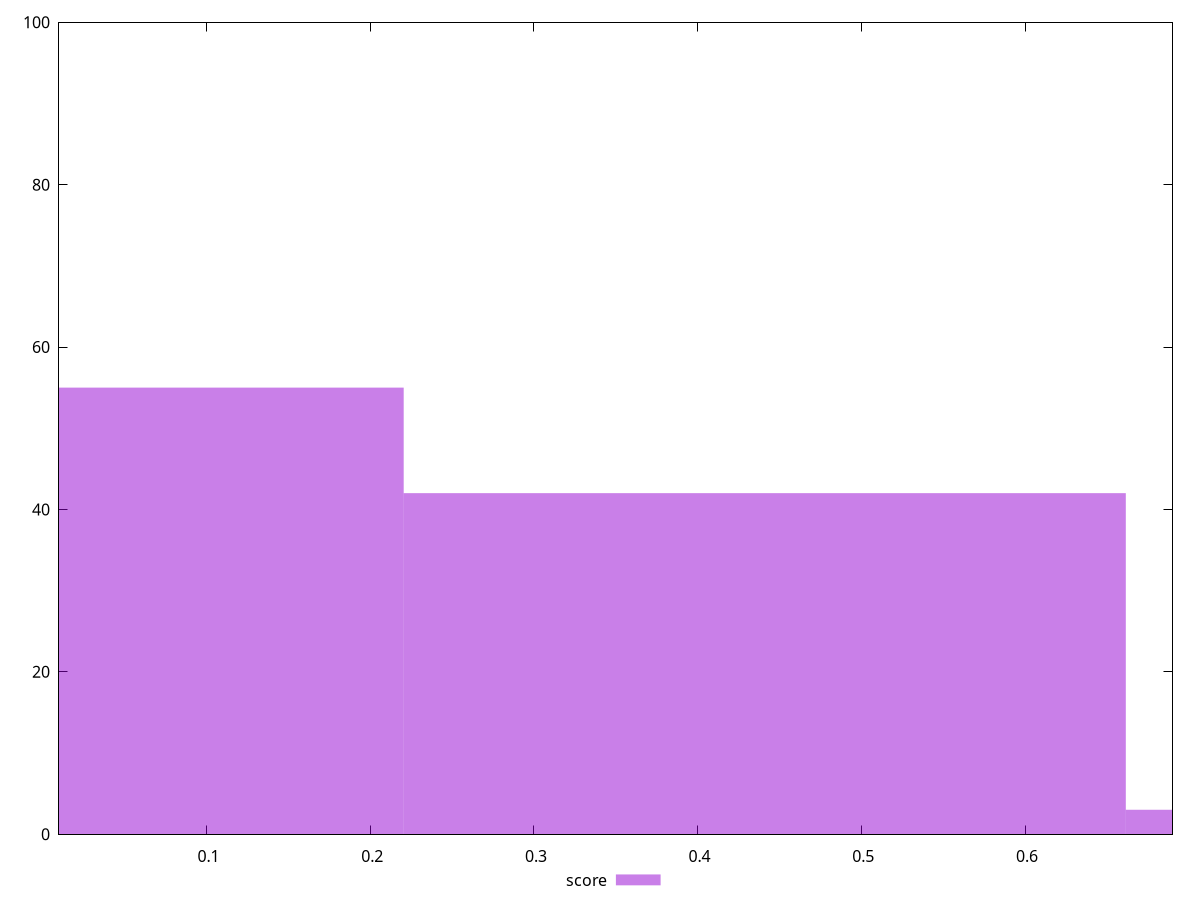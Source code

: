 reset

$score <<EOF
0 55
0.4409931250097291 42
0.8819862500194582 3
EOF

set key outside below
set boxwidth 0.4409931250097291
set xrange [0.01:0.69]
set yrange [0:100]
set trange [0:100]
set style fill transparent solid 0.5 noborder
set terminal svg size 640, 490 enhanced background rgb 'white'
set output "report_00013_2021-02-09T12-04-24.940Z/mainthread-work-breakdown/samples/pages+cached/score/histogram.svg"

plot $score title "score" with boxes

reset
